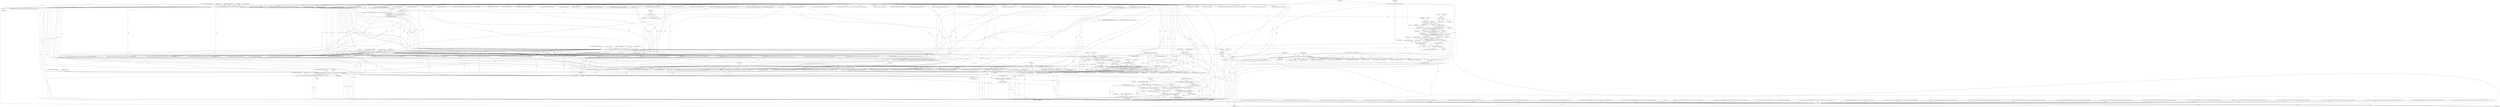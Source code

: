 digraph "0_ghostscript_e698d5c11d27212aa1098bc5b1673a3378563092_19@pointer" {
"1000588" [label="(Call,jbig2_error(ctx, JBIG2_SEVERITY_FATAL, segment->number, \"Custom DS huffman table not found (%d)\", table_index))"];
"1000577" [label="(Call,jbig2_find_table(ctx, segment, table_index))"];
"1000459" [label="(Call,jbig2_build_huffman_table(ctx, &jbig2_huffman_params_F))"];
"1000369" [label="(Call,jbig2_error(ctx, JBIG2_SEVERITY_WARNING, segment->number, \"reserved bit 15 of text region huffman flags is not zero\"))"];
"1000227" [label="(Call,jbig2_error(ctx, JBIG2_SEVERITY_DEBUG, segment->number, \"text region header flags 0x%04x\", flags))"];
"1000150" [label="(MethodParameterIn,Jbig2Ctx *ctx)"];
"1000218" [label="(Call,flags = jbig2_get_uint16(segment_data + offset))"];
"1000220" [label="(Call,jbig2_get_uint16(segment_data + offset))"];
"1000211" [label="(Call,jbig2_get_region_segment_info(&region_info, segment_data))"];
"1000152" [label="(MethodParameterIn,const byte *segment_data)"];
"1000215" [label="(Call,offset += 17)"];
"1000155" [label="(Call,offset = 0)"];
"1000341" [label="(Call,jbig2_error(ctx, JBIG2_SEVERITY_DEBUG, segment->number, \"text region has SBDSOFFSET %d\", params.SBDSOFFSET))"];
"1000324" [label="(Call,params.SBDSOFFSET -= 0x20)"];
"1000319" [label="(Call,params.SBDSOFFSET > 0x0f)"];
"1000309" [label="(Call,params.SBDSOFFSET = (flags & 0x7C00) >> 10)"];
"1000313" [label="(Call,(flags & 0x7C00) >> 10)"];
"1000314" [label="(Call,flags & 0x7C00)"];
"1000306" [label="(Call,flags & 0x0200)"];
"1000298" [label="(Call,flags & 0x0180)"];
"1000288" [label="(Call,flags & 0x0040)"];
"1000280" [label="(Call,flags & 0x0030)"];
"1000260" [label="(Call,flags & 0x000c)"];
"1000252" [label="(Call,flags & 0x0002)"];
"1000245" [label="(Call,flags & 0x0001)"];
"1000501" [label="(Call,jbig2_build_huffman_table(ctx, huffman_params))"];
"1000477" [label="(Call,jbig2_find_table(ctx, segment, table_index))"];
"1000151" [label="(MethodParameterIn,Jbig2Segment *segment)"];
"1000197" [label="(Call,table_index = 0)"];
"1000482" [label="(Call,huffman_params == NULL)"];
"1000475" [label="(Call,huffman_params = jbig2_find_table(ctx, segment, table_index))"];
"1000469" [label="(Call,jbig2_build_huffman_table(ctx, &jbig2_huffman_params_G))"];
"1000504" [label="(Call,++table_index)"];
"1000586" [label="(Call,code = jbig2_error(ctx, JBIG2_SEVERITY_FATAL, segment->number, \"Custom DS huffman table not found (%d)\", table_index))"];
"1001757" [label="(Return,return code;)"];
"1001712" [label="(Call,jbig2_release_huffman_table(ctx, params.SBHUFFFS))"];
"1001717" [label="(Call,jbig2_release_huffman_table(ctx, params.SBHUFFDS))"];
"1001722" [label="(Call,jbig2_release_huffman_table(ctx, params.SBHUFFDT))"];
"1001727" [label="(Call,jbig2_release_huffman_table(ctx, params.SBHUFFRDX))"];
"1001732" [label="(Call,jbig2_release_huffman_table(ctx, params.SBHUFFRDY))"];
"1001737" [label="(Call,jbig2_release_huffman_table(ctx, params.SBHUFFRDW))"];
"1001742" [label="(Call,jbig2_release_huffman_table(ctx, params.SBHUFFRDH))"];
"1001747" [label="(Call,jbig2_release_huffman_table(ctx, params.SBHUFFRSIZE))"];
"1001063" [label="(Call,jbig2_error(ctx, JBIG2_SEVERITY_FATAL, segment->number, \"failed to allocate text region specified RDY huffman table\"))"];
"1001722" [label="(Call,jbig2_release_huffman_table(ctx, params.SBHUFFDT))"];
"1000241" [label="(Call,params.SBHUFF = flags & 0x0001)"];
"1001020" [label="(Call,code = jbig2_error(ctx, JBIG2_SEVERITY_FATAL, segment->number, \"Custom RDY huffman table not found (%d)\", table_index))"];
"1001669" [label="(Call,jbig2_arith_int_ctx_free(ctx, params.IADT))"];
"1001494" [label="(Call,jbig2_arith_int_ctx_new(ctx))"];
"1000254" [label="(Literal,0x0002)"];
"1000596" [label="(ControlStructure,goto cleanup1;)"];
"1000229" [label="(Identifier,JBIG2_SEVERITY_DEBUG)"];
"1000585" [label="(Block,)"];
"1000750" [label="(Call,code = jbig2_error(ctx, JBIG2_SEVERITY_FATAL, segment->number, \"Custom RDW huffman table not found (%d)\", table_index))"];
"1001560" [label="(Call,jbig2_error(ctx, JBIG2_SEVERITY_FATAL, segment->number, \"failed to decode text region image data\"))"];
"1000482" [label="(Call,huffman_params == NULL)"];
"1000435" [label="(Identifier,params)"];
"1000321" [label="(Identifier,params)"];
"1001055" [label="(Call,params.SBHUFFRDY == NULL)"];
"1001717" [label="(Call,jbig2_release_huffman_table(ctx, params.SBHUFFDS))"];
"1000971" [label="(Call,code = jbig2_error(ctx, JBIG2_SEVERITY_FATAL, segment->number, \"failed to allocate text region specified RDX huffman table\"))"];
"1000284" [label="(Call,params.TRANSPOSED = flags & 0x0040)"];
"1001679" [label="(Call,jbig2_arith_int_ctx_free(ctx, params.IADS))"];
"1000152" [label="(MethodParameterIn,const byte *segment_data)"];
"1000347" [label="(Literal,\"text region has SBDSOFFSET %d\")"];
"1000314" [label="(Call,flags & 0x7C00)"];
"1000723" [label="(Call,jbig2_build_huffman_table(ctx, &jbig2_huffman_params_N))"];
"1000481" [label="(ControlStructure,if (huffman_params == NULL))"];
"1001475" [label="(Call,jbig2_arith_iaid_ctx_new(ctx, SBSYMCODELEN))"];
"1001732" [label="(Call,jbig2_release_huffman_table(ctx, params.SBHUFFRDY))"];
"1000636" [label="(Call,jbig2_build_huffman_table(ctx, &jbig2_huffman_params_K))"];
"1000262" [label="(Literal,0x000c)"];
"1000484" [label="(Identifier,NULL)"];
"1000921" [label="(Call,jbig2_find_table(ctx, segment, table_index))"];
"1000225" [label="(Identifier,offset)"];
"1000348" [label="(Call,params.SBDSOFFSET)"];
"1000344" [label="(Call,segment->number)"];
"1000283" [label="(Literal,4)"];
"1001250" [label="(Call,jbig2_error(ctx, JBIG2_SEVERITY_WARNING, segment->number, \"unable to find all referenced symbol dictionaries!\"))"];
"1000486" [label="(Call,code = jbig2_error(ctx, JBIG2_SEVERITY_FATAL, segment->number, \"Custom FS huffman table not found (%d)\", table_index))"];
"1000521" [label="(Call,params.SBHUFFFS == NULL)"];
"1000614" [label="(Call,code = jbig2_error(ctx, JBIG2_SEVERITY_FATAL, segment->number, \"failed to allocate text region specified DS huffman table\"))"];
"1001647" [label="(Call,jbig2_arith_int_ctx_free(ctx, params.IARDH))"];
"1000331" [label="(Identifier,params)"];
"1000487" [label="(Identifier,code)"];
"1001128" [label="(Call,code = jbig2_error(ctx, JBIG2_SEVERITY_FATAL, segment->number, \"failed to allocate text region specified RSIZE huffman table\"))"];
"1000499" [label="(Identifier,params)"];
"1001043" [label="(Call,code = jbig2_error(ctx, JBIG2_SEVERITY_FATAL, segment->number, \"text region specified invalid RDY huffman table\"))"];
"1000199" [label="(Literal,0)"];
"1001728" [label="(Identifier,ctx)"];
"1000246" [label="(Identifier,flags)"];
"1000580" [label="(Identifier,table_index)"];
"1000212" [label="(Call,&region_info)"];
"1000289" [label="(Identifier,flags)"];
"1001343" [label="(Call,jbig2_error(ctx, JBIG2_SEVERITY_FATAL, segment->number, \"couldn't allocate ws in text region image\"))"];
"1001404" [label="(Call,jbig2_arith_int_ctx_new(ctx))"];
"1001122" [label="(Call,params.SBHUFFRSIZE == NULL)"];
"1001500" [label="(Call,jbig2_arith_int_ctx_new(ctx))"];
"1001734" [label="(Call,params.SBHUFFRDY)"];
"1000455" [label="(Call,params.SBHUFFFS = jbig2_build_huffman_table(ctx, &jbig2_huffman_params_F))"];
"1001733" [label="(Identifier,ctx)"];
"1000930" [label="(Call,code = jbig2_error(ctx, JBIG2_SEVERITY_FATAL, segment->number, \"Custom RDX huffman table not found (%d)\", table_index))"];
"1000370" [label="(Identifier,ctx)"];
"1000973" [label="(Call,jbig2_error(ctx, JBIG2_SEVERITY_FATAL, segment->number, \"failed to allocate text region specified RDX huffman table\"))"];
"1000157" [label="(Literal,0)"];
"1000228" [label="(Identifier,ctx)"];
"1001657" [label="(Call,jbig2_arith_int_ctx_free(ctx, params.IARDY))"];
"1001684" [label="(Call,jbig2_arith_int_ctx_free(ctx, params.IAIT))"];
"1000309" [label="(Call,params.SBDSOFFSET = (flags & 0x7C00) >> 10)"];
"1000259" [label="(Call,(flags & 0x000c) >> 2)"];
"1000865" [label="(Call,jbig2_error(ctx, JBIG2_SEVERITY_FATAL, segment->number, \"text region specified invalid RDH huffman table\"))"];
"1000883" [label="(Call,jbig2_error(ctx, JBIG2_SEVERITY_FATAL, segment->number, \"failed to allocate text region specified RDH huffman table\"))"];
"1000234" [label="(Identifier,flags)"];
"1001742" [label="(Call,jbig2_release_huffman_table(ctx, params.SBHUFFRDH))"];
"1000604" [label="(Call,++table_index)"];
"1000317" [label="(Literal,10)"];
"1000333" [label="(Call,flags & 0x8000)"];
"1001727" [label="(Call,jbig2_release_huffman_table(ctx, params.SBHUFFRDX))"];
"1000478" [label="(Identifier,ctx)"];
"1000319" [label="(Call,params.SBDSOFFSET > 0x0f)"];
"1001713" [label="(Identifier,ctx)"];
"1000371" [label="(Identifier,JBIG2_SEVERITY_WARNING)"];
"1000616" [label="(Call,jbig2_error(ctx, JBIG2_SEVERITY_FATAL, segment->number, \"failed to allocate text region specified DS huffman table\"))"];
"1000316" [label="(Literal,0x7C00)"];
"1000343" [label="(Identifier,JBIG2_SEVERITY_DEBUG)"];
"1000219" [label="(Identifier,flags)"];
"1000328" [label="(Literal,0x20)"];
"1000465" [label="(Call,params.SBHUFFFS = jbig2_build_huffman_table(ctx, &jbig2_huffman_params_G))"];
"1001091" [label="(Call,jbig2_find_table(ctx, segment, table_index))"];
"1001191" [label="(Call,jbig2_error(ctx, JBIG2_SEVERITY_FATAL, segment->number, \"text region refers to no symbol dictionaries!\"))"];
"1000589" [label="(Identifier,ctx)"];
"1000230" [label="(Call,segment->number)"];
"1000323" [label="(Literal,0x0f)"];
"1000688" [label="(Call,jbig2_build_huffman_table(ctx, huffman_params))"];
"1000310" [label="(Call,params.SBDSOFFSET)"];
"1000280" [label="(Call,flags & 0x0030)"];
"1000505" [label="(Identifier,table_index)"];
"1000245" [label="(Call,flags & 0x0001)"];
"1000773" [label="(Call,code = jbig2_error(ctx, JBIG2_SEVERITY_FATAL, segment->number, \"text region specified invalid RDW huffman table\"))"];
"1000227" [label="(Call,jbig2_error(ctx, JBIG2_SEVERITY_DEBUG, segment->number, \"text region header flags 0x%04x\", flags))"];
"1001011" [label="(Call,jbig2_find_table(ctx, segment, table_index))"];
"1001737" [label="(Call,jbig2_release_huffman_table(ctx, params.SBHUFFRDW))"];
"1001724" [label="(Call,params.SBHUFFDT)"];
"1001422" [label="(Call,jbig2_arith_int_ctx_new(ctx))"];
"1000529" [label="(Call,jbig2_error(ctx, JBIG2_SEVERITY_FATAL, segment->number, \"failed to allocate text region specified FS huffman table\"))"];
"1000501" [label="(Call,jbig2_build_huffman_table(ctx, huffman_params))"];
"1001285" [label="(Call,code = jbig2_error(ctx, JBIG2_SEVERITY_FATAL, segment->number, \"could not allocate GR_stats\"))"];
"1001061" [label="(Call,code = jbig2_error(ctx, JBIG2_SEVERITY_FATAL, segment->number, \"failed to allocate text region specified RDY huffman table\"))"];
"1000325" [label="(Call,params.SBDSOFFSET)"];
"1001482" [label="(Call,jbig2_arith_int_ctx_new(ctx))"];
"1001184" [label="(Call,jbig2_sd_list_referred(ctx, segment))"];
"1000703" [label="(Call,jbig2_error(ctx, JBIG2_SEVERITY_FATAL, segment->number, \"failed to allocate text region specified DT huffman table\"))"];
"1000419" [label="(Call,params.sbrat[3] = segment_data[offset + 3])"];
"1000313" [label="(Call,(flags & 0x7C00) >> 10)"];
"1000479" [label="(Identifier,segment)"];
"1000509" [label="(Call,code = jbig2_error(ctx, JBIG2_SEVERITY_FATAL, segment->number, \"text region specified invalid FS huffman table\"))"];
"1000741" [label="(Call,jbig2_find_table(ctx, segment, table_index))"];
"1000470" [label="(Identifier,ctx)"];
"1001410" [label="(Call,jbig2_arith_int_ctx_new(ctx))"];
"1001287" [label="(Call,jbig2_error(ctx, JBIG2_SEVERITY_FATAL, segment->number, \"could not allocate GR_stats\"))"];
"1001581" [label="(Call,jbig2_image_clone(ctx, image))"];
"1001363" [label="(Call,jbig2_error(ctx, JBIG2_SEVERITY_FATAL, segment->number, \"couldn't allocate as in text region image\"))"];
"1000476" [label="(Identifier,huffman_params)"];
"1001758" [label="(Identifier,code)"];
"1000459" [label="(Call,jbig2_build_huffman_table(ctx, &jbig2_huffman_params_F))"];
"1001694" [label="(Call,jbig2_word_stream_buf_free(ctx, ws))"];
"1000261" [label="(Identifier,flags)"];
"1000358" [label="(Call,jbig2_get_uint16(segment_data + offset))"];
"1000469" [label="(Call,jbig2_build_huffman_table(ctx, &jbig2_huffman_params_G))"];
"1001189" [label="(Call,code = jbig2_error(ctx, JBIG2_SEVERITY_FATAL, segment->number, \"text region refers to no symbol dictionaries!\"))"];
"1001711" [label="(Block,)"];
"1000162" [label="(Identifier,image)"];
"1000202" [label="(Identifier,huffman_params)"];
"1000302" [label="(Call,params.SBDEFPIXEL = flags & 0x0200)"];
"1001100" [label="(Call,code = jbig2_error(ctx, JBIG2_SEVERITY_FATAL, segment->number, \"Custom RSIZE huffman table not found (%d)\", table_index))"];
"1000438" [label="(Call,segment_data + offset)"];
"1001204" [label="(Call,code = jbig2_error(ctx, JBIG2_SEVERITY_FATAL, segment->number, \"unable to retrive symbol dictionaries! previous parsing error?\"))"];
"1001488" [label="(Call,jbig2_arith_int_ctx_new(ctx))"];
"1000308" [label="(Literal,0x0200)"];
"1001545" [label="(Call,code = jbig2_error(ctx, JBIG2_SEVERITY_FATAL, segment->number, \"couldn't allocate text region image data\"))"];
"1000216" [label="(Identifier,offset)"];
"1000813" [label="(Call,jbig2_build_huffman_table(ctx, &jbig2_huffman_params_N))"];
"1001174" [label="(Call,jbig2_sd_count_referred(ctx, segment))"];
"1000590" [label="(Identifier,JBIG2_SEVERITY_FATAL)"];
"1000247" [label="(Literal,0x0001)"];
"1000475" [label="(Call,huffman_params = jbig2_find_table(ctx, segment, table_index))"];
"1000504" [label="(Call,++table_index)"];
"1000945" [label="(Call,jbig2_build_huffman_table(ctx, huffman_params))"];
"1001102" [label="(Call,jbig2_error(ctx, JBIG2_SEVERITY_FATAL, segment->number, \"Custom RSIZE huffman table not found (%d)\", table_index))"];
"1000793" [label="(Call,jbig2_error(ctx, JBIG2_SEVERITY_FATAL, segment->number, \"failed to allocate text region specified RDW huffman table\"))"];
"1000460" [label="(Identifier,ctx)"];
"1000301" [label="(Literal,7)"];
"1000260" [label="(Call,flags & 0x000c)"];
"1000397" [label="(Call,params.sbrat[1] = segment_data[offset + 1])"];
"1000863" [label="(Call,code = jbig2_error(ctx, JBIG2_SEVERITY_FATAL, segment->number, \"text region specified invalid RDH huffman table\"))"];
"1001328" [label="(Call,segment_data + offset)"];
"1001744" [label="(Call,params.SBHUFFRDH)"];
"1000288" [label="(Call,flags & 0x0040)"];
"1001416" [label="(Call,jbig2_arith_int_ctx_new(ctx))"];
"1001353" [label="(Call,jbig2_arith_new(ctx, ws))"];
"1000965" [label="(Call,params.SBHUFFRDX == NULL)"];
"1000601" [label="(Call,jbig2_build_huffman_table(ctx, huffman_params))"];
"1001301" [label="(Call,jbig2_image_new(ctx, region_info.width, region_info.height))"];
"1001130" [label="(Call,jbig2_error(ctx, JBIG2_SEVERITY_FATAL, segment->number, \"failed to allocate text region specified RSIZE huffman table\"))"];
"1000575" [label="(Call,huffman_params = jbig2_find_table(ctx, segment, table_index))"];
"1000913" [label="(Call,jbig2_build_huffman_table(ctx, &jbig2_huffman_params_O))"];
"1000881" [label="(Call,code = jbig2_error(ctx, JBIG2_SEVERITY_FATAL, segment->number, \"failed to allocate text region specified RDH huffman table\"))"];
"1000307" [label="(Identifier,flags)"];
"1000318" [label="(ControlStructure,if (params.SBDSOFFSET > 0x0f))"];
"1001506" [label="(Call,jbig2_arith_int_ctx_new(ctx))"];
"1001003" [label="(Call,jbig2_build_huffman_table(ctx, &jbig2_huffman_params_O))"];
"1000324" [label="(Call,params.SBDSOFFSET -= 0x20)"];
"1000587" [label="(Identifier,code)"];
"1001556" [label="(Call,code < 0)"];
"1001143" [label="(Call,jbig2_error(ctx, JBIG2_SEVERITY_WARNING, segment->number, \"text region huffman flags bit 15 is set, contrary to spec\"))"];
"1000233" [label="(Literal,\"text region header flags 0x%04x\")"];
"1000775" [label="(Call,jbig2_error(ctx, JBIG2_SEVERITY_FATAL, segment->number, \"text region specified invalid RDW huffman table\"))"];
"1000375" [label="(Literal,\"reserved bit 15 of text region huffman flags is not zero\")"];
"1000842" [label="(Call,jbig2_error(ctx, JBIG2_SEVERITY_FATAL, segment->number, \"Custom RDH huffman table not found (%d)\", table_index))"];
"1000932" [label="(Call,jbig2_error(ctx, JBIG2_SEVERITY_FATAL, segment->number, \"Custom RDX huffman table not found (%d)\", table_index))"];
"1000955" [label="(Call,jbig2_error(ctx, JBIG2_SEVERITY_FATAL, segment->number, \"text region specified invalid RDX huffman table\"))"];
"1001276" [label="(Call,jbig2_new(ctx, Jbig2ArithCx, stats_size))"];
"1000588" [label="(Call,jbig2_error(ctx, JBIG2_SEVERITY_FATAL, segment->number, \"Custom DS huffman table not found (%d)\", table_index))"];
"1001747" [label="(Call,jbig2_release_huffman_table(ctx, params.SBHUFFRSIZE))"];
"1000211" [label="(Call,jbig2_get_region_segment_info(&region_info, segment_data))"];
"1000480" [label="(Identifier,table_index)"];
"1001718" [label="(Identifier,ctx)"];
"1000569" [label="(Call,jbig2_build_huffman_table(ctx, &jbig2_huffman_params_J))"];
"1001714" [label="(Call,params.SBHUFFFS)"];
"1001632" [label="(Call,jbig2_arith_iaid_ctx_free(ctx, params.IAID))"];
"1000198" [label="(Identifier,table_index)"];
"1001547" [label="(Call,jbig2_error(ctx, JBIG2_SEVERITY_FATAL, segment->number, \"couldn't allocate text region image data\"))"];
"1001316" [label="(Call,jbig2_error(ctx, JBIG2_SEVERITY_FATAL, segment->number, \"couldn't allocate text region image\"))"];
"1000315" [label="(Identifier,flags)"];
"1000306" [label="(Call,flags & 0x0200)"];
"1001748" [label="(Identifier,ctx)"];
"1000664" [label="(Call,jbig2_find_table(ctx, segment, table_index))"];
"1000595" [label="(Identifier,table_index)"];
"1000656" [label="(Call,jbig2_build_huffman_table(ctx, &jbig2_huffman_params_M))"];
"1000215" [label="(Call,offset += 17)"];
"1000785" [label="(Call,params.SBHUFFRDW == NULL)"];
"1000326" [label="(Identifier,params)"];
"1001361" [label="(Call,code = jbig2_error(ctx, JBIG2_SEVERITY_FATAL, segment->number, \"couldn't allocate as in text region image\"))"];
"1000453" [label="(Block,)"];
"1000511" [label="(Call,jbig2_error(ctx, JBIG2_SEVERITY_FATAL, segment->number, \"text region specified invalid FS huffman table\"))"];
"1000153" [label="(Block,)"];
"1000549" [label="(Call,jbig2_build_huffman_table(ctx, &jbig2_huffman_params_H))"];
"1000217" [label="(Literal,17)"];
"1001739" [label="(Call,params.SBHUFFRDW)"];
"1001757" [label="(Return,return code;)"];
"1000155" [label="(Call,offset = 0)"];
"1000695" [label="(Call,params.SBHUFFDT == NULL)"];
"1000341" [label="(Call,jbig2_error(ctx, JBIG2_SEVERITY_DEBUG, segment->number, \"text region has SBDSOFFSET %d\", params.SBDSOFFSET))"];
"1001115" [label="(Call,jbig2_build_huffman_table(ctx, huffman_params))"];
"1000220" [label="(Call,jbig2_get_uint16(segment_data + offset))"];
"1000733" [label="(Call,jbig2_build_huffman_table(ctx, &jbig2_huffman_params_O))"];
"1000497" [label="(Call,params.SBHUFFFS = jbig2_build_huffman_table(ctx, huffman_params))"];
"1001712" [label="(Call,jbig2_release_huffman_table(ctx, params.SBHUFFFS))"];
"1000993" [label="(Call,jbig2_build_huffman_table(ctx, &jbig2_huffman_params_N))"];
"1001605" [label="(Call,jbig2_page_add_result(ctx, &ctx->pages[ctx->current_page], image, region_info.x, region_info.y, region_info.op))"];
"1001637" [label="(Call,jbig2_arith_int_ctx_free(ctx, params.IARI))"];
"1000608" [label="(Call,params.SBHUFFDS == NULL)"];
"1000297" [label="(Call,(flags & 0x0180) >> 7)"];
"1000298" [label="(Call,flags & 0x0180)"];
"1000290" [label="(Literal,0x0040)"];
"1000701" [label="(Call,code = jbig2_error(ctx, JBIG2_SEVERITY_FATAL, segment->number, \"failed to allocate text region specified DT huffman table\"))"];
"1000855" [label="(Call,jbig2_build_huffman_table(ctx, huffman_params))"];
"1001035" [label="(Call,jbig2_build_huffman_table(ctx, huffman_params))"];
"1000300" [label="(Literal,0x0180)"];
"1000197" [label="(Call,table_index = 0)"];
"1001703" [label="(Call,jbig2_image_release(ctx, image))"];
"1000281" [label="(Identifier,flags)"];
"1001045" [label="(Call,jbig2_error(ctx, JBIG2_SEVERITY_FATAL, segment->number, \"text region specified invalid RDY huffman table\"))"];
"1001743" [label="(Identifier,ctx)"];
"1001083" [label="(Call,jbig2_build_huffman_table(ctx, &jbig2_huffman_params_A))"];
"1001642" [label="(Call,jbig2_arith_int_ctx_free(ctx, params.IARDW))"];
"1000591" [label="(Call,segment->number)"];
"1000823" [label="(Call,jbig2_build_huffman_table(ctx, &jbig2_huffman_params_O))"];
"1000953" [label="(Call,code = jbig2_error(ctx, JBIG2_SEVERITY_FATAL, segment->number, \"text region specified invalid RDX huffman table\"))"];
"1001723" [label="(Identifier,ctx)"];
"1000299" [label="(Identifier,flags)"];
"1001206" [label="(Call,jbig2_error(ctx, JBIG2_SEVERITY_FATAL, segment->number, \"unable to retrive symbol dictionaries! previous parsing error?\"))"];
"1000586" [label="(Call,code = jbig2_error(ctx, JBIG2_SEVERITY_FATAL, segment->number, \"Custom DS huffman table not found (%d)\", table_index))"];
"1001768" [label="(MethodReturn,RET)"];
"1000237" [label="(Identifier,params)"];
"1000559" [label="(Call,jbig2_build_huffman_table(ctx, &jbig2_huffman_params_I))"];
"1000831" [label="(Call,jbig2_find_table(ctx, segment, table_index))"];
"1001224" [label="(Call,code = jbig2_error(ctx, JBIG2_SEVERITY_WARNING, segment->number, \"unable to find first referenced symbol dictionary!\"))"];
"1001326" [label="(Call,jbig2_word_stream_buf_new(ctx, segment_data + offset, segment->data_length - offset))"];
"1000263" [label="(Literal,2)"];
"1001674" [label="(Call,jbig2_arith_int_ctx_free(ctx, params.IAFS))"];
"1001761" [label="(Call,jbig2_error(ctx, JBIG2_SEVERITY_FATAL, segment->number, \"Segment too short\"))"];
"1000388" [label="(Call,params.sbrat[0] = segment_data[offset])"];
"1000218" [label="(Call,flags = jbig2_get_uint16(segment_data + offset))"];
"1000214" [label="(Identifier,segment_data)"];
"1000437" [label="(Call,jbig2_get_uint32(segment_data + offset))"];
"1001449" [label="(Call,code = jbig2_error(ctx, JBIG2_SEVERITY_FATAL, segment->number, \"couldn't allocate text region image data\"))"];
"1001754" [label="(Identifier,ctx)"];
"1001226" [label="(Call,jbig2_error(ctx, JBIG2_SEVERITY_WARNING, segment->number, \"unable to find first referenced symbol dictionary!\"))"];
"1000488" [label="(Call,jbig2_error(ctx, JBIG2_SEVERITY_FATAL, segment->number, \"Custom FS huffman table not found (%d)\", table_index))"];
"1000248" [label="(Call,params.SBREFINE = flags & 0x0002)"];
"1000365" [label="(ControlStructure,if (huffman_flags & 0x8000))"];
"1000527" [label="(Call,code = jbig2_error(ctx, JBIG2_SEVERITY_FATAL, segment->number, \"failed to allocate text region specified FS huffman table\"))"];
"1000471" [label="(Call,&jbig2_huffman_params_G)"];
"1000252" [label="(Call,flags & 0x0002)"];
"1000765" [label="(Call,jbig2_build_huffman_table(ctx, huffman_params))"];
"1000502" [label="(Identifier,ctx)"];
"1000752" [label="(Call,jbig2_error(ctx, JBIG2_SEVERITY_FATAL, segment->number, \"Custom RDW huffman table not found (%d)\", table_index))"];
"1000579" [label="(Identifier,segment)"];
"1000408" [label="(Call,params.sbrat[2] = segment_data[offset + 2])"];
"1000461" [label="(Call,&jbig2_huffman_params_F)"];
"1001586" [label="(Call,jbig2_error(ctx, JBIG2_SEVERITY_DEBUG, segment->number,\n                    \"composing %dx%d decoded text region onto page at (%d, %d)\", region_info.width, region_info.height, region_info.x, region_info.y))"];
"1000221" [label="(Call,segment_data + offset)"];
"1000224" [label="(Call,offset += 2)"];
"1000279" [label="(Call,(flags & 0x0030) >> 4)"];
"1001314" [label="(Call,code = jbig2_error(ctx, JBIG2_SEVERITY_FATAL, segment->number, \"couldn't allocate text region image\"))"];
"1000151" [label="(MethodParameterIn,Jbig2Segment *segment)"];
"1000342" [label="(Identifier,ctx)"];
"1000369" [label="(Call,jbig2_error(ctx, JBIG2_SEVERITY_WARNING, segment->number, \"reserved bit 15 of text region huffman flags is not zero\"))"];
"1001719" [label="(Call,params.SBHUFFDS)"];
"1000594" [label="(Literal,\"Custom DS huffman table not found (%d)\")"];
"1000150" [label="(MethodParameterIn,Jbig2Ctx *ctx)"];
"1000253" [label="(Identifier,flags)"];
"1000673" [label="(Call,code = jbig2_error(ctx, JBIG2_SEVERITY_FATAL, segment->number, \"Custom DT huffman table not found (%d)\", table_index))"];
"1000372" [label="(Call,segment->number)"];
"1000503" [label="(Identifier,huffman_params)"];
"1001451" [label="(Call,jbig2_error(ctx, JBIG2_SEVERITY_FATAL, segment->number, \"couldn't allocate text region image data\"))"];
"1000506" [label="(ControlStructure,break;)"];
"1000646" [label="(Call,jbig2_build_huffman_table(ctx, &jbig2_huffman_params_L))"];
"1000477" [label="(Call,jbig2_find_table(ctx, segment, table_index))"];
"1000875" [label="(Call,params.SBHUFFRDH == NULL)"];
"1001749" [label="(Call,params.SBHUFFRSIZE)"];
"1000840" [label="(Call,code = jbig2_error(ctx, JBIG2_SEVERITY_FATAL, segment->number, \"Custom RDH huffman table not found (%d)\", table_index))"];
"1001729" [label="(Call,params.SBHUFFRDX)"];
"1000340" [label="(Block,)"];
"1000483" [label="(Identifier,huffman_params)"];
"1001652" [label="(Call,jbig2_arith_int_ctx_free(ctx, params.IARDX))"];
"1000282" [label="(Literal,0x0030)"];
"1000359" [label="(Call,segment_data + offset)"];
"1000791" [label="(Call,code = jbig2_error(ctx, JBIG2_SEVERITY_FATAL, segment->number, \"failed to allocate text region specified RDW huffman table\"))"];
"1000156" [label="(Identifier,offset)"];
"1000578" [label="(Identifier,ctx)"];
"1000353" [label="(Identifier,params)"];
"1001150" [label="(Call,jbig2_error(ctx, JBIG2_SEVERITY_INFO, segment->number,\n                \"text region: %d x %d @ (%d,%d) %d symbols\", region_info.width, region_info.height, region_info.x, region_info.y, params.SBNUMINSTANCES))"];
"1001341" [label="(Call,code = jbig2_error(ctx, JBIG2_SEVERITY_FATAL, segment->number, \"couldn't allocate ws in text region image\"))"];
"1000320" [label="(Call,params.SBDSOFFSET)"];
"1000675" [label="(Call,jbig2_error(ctx, JBIG2_SEVERITY_FATAL, segment->number, \"Custom DT huffman table not found (%d)\", table_index))"];
"1000577" [label="(Call,jbig2_find_table(ctx, segment, table_index))"];
"1001022" [label="(Call,jbig2_error(ctx, JBIG2_SEVERITY_FATAL, segment->number, \"Custom RDY huffman table not found (%d)\", table_index))"];
"1001738" [label="(Identifier,ctx)"];
"1000903" [label="(Call,jbig2_build_huffman_table(ctx, &jbig2_huffman_params_N))"];
"1000588" -> "1000586"  [label="AST: "];
"1000588" -> "1000595"  [label="CFG: "];
"1000589" -> "1000588"  [label="AST: "];
"1000590" -> "1000588"  [label="AST: "];
"1000591" -> "1000588"  [label="AST: "];
"1000594" -> "1000588"  [label="AST: "];
"1000595" -> "1000588"  [label="AST: "];
"1000586" -> "1000588"  [label="CFG: "];
"1000588" -> "1001768"  [label="DDG: "];
"1000588" -> "1001768"  [label="DDG: "];
"1000588" -> "1001768"  [label="DDG: "];
"1000588" -> "1001768"  [label="DDG: "];
"1000588" -> "1000586"  [label="DDG: "];
"1000588" -> "1000586"  [label="DDG: "];
"1000588" -> "1000586"  [label="DDG: "];
"1000588" -> "1000586"  [label="DDG: "];
"1000588" -> "1000586"  [label="DDG: "];
"1000577" -> "1000588"  [label="DDG: "];
"1000577" -> "1000588"  [label="DDG: "];
"1000150" -> "1000588"  [label="DDG: "];
"1000341" -> "1000588"  [label="DDG: "];
"1000227" -> "1000588"  [label="DDG: "];
"1000369" -> "1000588"  [label="DDG: "];
"1000588" -> "1001712"  [label="DDG: "];
"1000577" -> "1000575"  [label="AST: "];
"1000577" -> "1000580"  [label="CFG: "];
"1000578" -> "1000577"  [label="AST: "];
"1000579" -> "1000577"  [label="AST: "];
"1000580" -> "1000577"  [label="AST: "];
"1000575" -> "1000577"  [label="CFG: "];
"1000577" -> "1001768"  [label="DDG: "];
"1000577" -> "1000575"  [label="DDG: "];
"1000577" -> "1000575"  [label="DDG: "];
"1000577" -> "1000575"  [label="DDG: "];
"1000459" -> "1000577"  [label="DDG: "];
"1000501" -> "1000577"  [label="DDG: "];
"1000469" -> "1000577"  [label="DDG: "];
"1000150" -> "1000577"  [label="DDG: "];
"1000477" -> "1000577"  [label="DDG: "];
"1000151" -> "1000577"  [label="DDG: "];
"1000504" -> "1000577"  [label="DDG: "];
"1000197" -> "1000577"  [label="DDG: "];
"1000577" -> "1000601"  [label="DDG: "];
"1000577" -> "1000604"  [label="DDG: "];
"1000577" -> "1000664"  [label="DDG: "];
"1000577" -> "1000741"  [label="DDG: "];
"1000577" -> "1000831"  [label="DDG: "];
"1000577" -> "1000921"  [label="DDG: "];
"1000577" -> "1001011"  [label="DDG: "];
"1000577" -> "1001091"  [label="DDG: "];
"1000577" -> "1001174"  [label="DDG: "];
"1000459" -> "1000455"  [label="AST: "];
"1000459" -> "1000461"  [label="CFG: "];
"1000460" -> "1000459"  [label="AST: "];
"1000461" -> "1000459"  [label="AST: "];
"1000455" -> "1000459"  [label="CFG: "];
"1000459" -> "1001768"  [label="DDG: "];
"1000459" -> "1000455"  [label="DDG: "];
"1000459" -> "1000455"  [label="DDG: "];
"1000369" -> "1000459"  [label="DDG: "];
"1000227" -> "1000459"  [label="DDG: "];
"1000341" -> "1000459"  [label="DDG: "];
"1000150" -> "1000459"  [label="DDG: "];
"1000459" -> "1000529"  [label="DDG: "];
"1000459" -> "1000549"  [label="DDG: "];
"1000459" -> "1000559"  [label="DDG: "];
"1000459" -> "1000569"  [label="DDG: "];
"1000459" -> "1000616"  [label="DDG: "];
"1000459" -> "1000636"  [label="DDG: "];
"1000459" -> "1000646"  [label="DDG: "];
"1000459" -> "1000656"  [label="DDG: "];
"1000459" -> "1000664"  [label="DDG: "];
"1000459" -> "1000703"  [label="DDG: "];
"1000459" -> "1000723"  [label="DDG: "];
"1000459" -> "1000733"  [label="DDG: "];
"1000459" -> "1000741"  [label="DDG: "];
"1000459" -> "1000775"  [label="DDG: "];
"1000369" -> "1000365"  [label="AST: "];
"1000369" -> "1000375"  [label="CFG: "];
"1000370" -> "1000369"  [label="AST: "];
"1000371" -> "1000369"  [label="AST: "];
"1000372" -> "1000369"  [label="AST: "];
"1000375" -> "1000369"  [label="AST: "];
"1000435" -> "1000369"  [label="CFG: "];
"1000369" -> "1001768"  [label="DDG: "];
"1000369" -> "1001768"  [label="DDG: "];
"1000227" -> "1000369"  [label="DDG: "];
"1000227" -> "1000369"  [label="DDG: "];
"1000341" -> "1000369"  [label="DDG: "];
"1000341" -> "1000369"  [label="DDG: "];
"1000150" -> "1000369"  [label="DDG: "];
"1000369" -> "1000469"  [label="DDG: "];
"1000369" -> "1000477"  [label="DDG: "];
"1000369" -> "1000488"  [label="DDG: "];
"1000369" -> "1000511"  [label="DDG: "];
"1000369" -> "1000511"  [label="DDG: "];
"1000369" -> "1000529"  [label="DDG: "];
"1000369" -> "1000616"  [label="DDG: "];
"1000369" -> "1000675"  [label="DDG: "];
"1000369" -> "1000703"  [label="DDG: "];
"1000369" -> "1000752"  [label="DDG: "];
"1000369" -> "1000775"  [label="DDG: "];
"1000369" -> "1000793"  [label="DDG: "];
"1000369" -> "1000842"  [label="DDG: "];
"1000369" -> "1000865"  [label="DDG: "];
"1000369" -> "1000883"  [label="DDG: "];
"1000369" -> "1000932"  [label="DDG: "];
"1000369" -> "1000955"  [label="DDG: "];
"1000369" -> "1000973"  [label="DDG: "];
"1000369" -> "1001022"  [label="DDG: "];
"1000369" -> "1001045"  [label="DDG: "];
"1000369" -> "1001063"  [label="DDG: "];
"1000369" -> "1001102"  [label="DDG: "];
"1000369" -> "1001130"  [label="DDG: "];
"1000369" -> "1001143"  [label="DDG: "];
"1000369" -> "1001143"  [label="DDG: "];
"1000369" -> "1001150"  [label="DDG: "];
"1000369" -> "1001150"  [label="DDG: "];
"1000369" -> "1001226"  [label="DDG: "];
"1000369" -> "1001250"  [label="DDG: "];
"1000227" -> "1000153"  [label="AST: "];
"1000227" -> "1000234"  [label="CFG: "];
"1000228" -> "1000227"  [label="AST: "];
"1000229" -> "1000227"  [label="AST: "];
"1000230" -> "1000227"  [label="AST: "];
"1000233" -> "1000227"  [label="AST: "];
"1000234" -> "1000227"  [label="AST: "];
"1000237" -> "1000227"  [label="CFG: "];
"1000227" -> "1001768"  [label="DDG: "];
"1000227" -> "1001768"  [label="DDG: "];
"1000150" -> "1000227"  [label="DDG: "];
"1000218" -> "1000227"  [label="DDG: "];
"1000227" -> "1000245"  [label="DDG: "];
"1000227" -> "1000341"  [label="DDG: "];
"1000227" -> "1000341"  [label="DDG: "];
"1000227" -> "1000341"  [label="DDG: "];
"1000227" -> "1000469"  [label="DDG: "];
"1000227" -> "1000477"  [label="DDG: "];
"1000227" -> "1000488"  [label="DDG: "];
"1000227" -> "1000511"  [label="DDG: "];
"1000227" -> "1000511"  [label="DDG: "];
"1000227" -> "1000529"  [label="DDG: "];
"1000227" -> "1000616"  [label="DDG: "];
"1000227" -> "1000675"  [label="DDG: "];
"1000227" -> "1000703"  [label="DDG: "];
"1000227" -> "1000752"  [label="DDG: "];
"1000227" -> "1000775"  [label="DDG: "];
"1000227" -> "1000793"  [label="DDG: "];
"1000227" -> "1000842"  [label="DDG: "];
"1000227" -> "1000865"  [label="DDG: "];
"1000227" -> "1000883"  [label="DDG: "];
"1000227" -> "1000932"  [label="DDG: "];
"1000227" -> "1000955"  [label="DDG: "];
"1000227" -> "1000973"  [label="DDG: "];
"1000227" -> "1001022"  [label="DDG: "];
"1000227" -> "1001045"  [label="DDG: "];
"1000227" -> "1001063"  [label="DDG: "];
"1000227" -> "1001102"  [label="DDG: "];
"1000227" -> "1001130"  [label="DDG: "];
"1000227" -> "1001143"  [label="DDG: "];
"1000227" -> "1001150"  [label="DDG: "];
"1000227" -> "1001150"  [label="DDG: "];
"1000227" -> "1001586"  [label="DDG: "];
"1000150" -> "1000149"  [label="AST: "];
"1000150" -> "1001768"  [label="DDG: "];
"1000150" -> "1000341"  [label="DDG: "];
"1000150" -> "1000469"  [label="DDG: "];
"1000150" -> "1000477"  [label="DDG: "];
"1000150" -> "1000488"  [label="DDG: "];
"1000150" -> "1000501"  [label="DDG: "];
"1000150" -> "1000511"  [label="DDG: "];
"1000150" -> "1000529"  [label="DDG: "];
"1000150" -> "1000549"  [label="DDG: "];
"1000150" -> "1000559"  [label="DDG: "];
"1000150" -> "1000569"  [label="DDG: "];
"1000150" -> "1000601"  [label="DDG: "];
"1000150" -> "1000616"  [label="DDG: "];
"1000150" -> "1000636"  [label="DDG: "];
"1000150" -> "1000646"  [label="DDG: "];
"1000150" -> "1000656"  [label="DDG: "];
"1000150" -> "1000664"  [label="DDG: "];
"1000150" -> "1000675"  [label="DDG: "];
"1000150" -> "1000688"  [label="DDG: "];
"1000150" -> "1000703"  [label="DDG: "];
"1000150" -> "1000723"  [label="DDG: "];
"1000150" -> "1000733"  [label="DDG: "];
"1000150" -> "1000741"  [label="DDG: "];
"1000150" -> "1000752"  [label="DDG: "];
"1000150" -> "1000765"  [label="DDG: "];
"1000150" -> "1000775"  [label="DDG: "];
"1000150" -> "1000793"  [label="DDG: "];
"1000150" -> "1000813"  [label="DDG: "];
"1000150" -> "1000823"  [label="DDG: "];
"1000150" -> "1000831"  [label="DDG: "];
"1000150" -> "1000842"  [label="DDG: "];
"1000150" -> "1000855"  [label="DDG: "];
"1000150" -> "1000865"  [label="DDG: "];
"1000150" -> "1000883"  [label="DDG: "];
"1000150" -> "1000903"  [label="DDG: "];
"1000150" -> "1000913"  [label="DDG: "];
"1000150" -> "1000921"  [label="DDG: "];
"1000150" -> "1000932"  [label="DDG: "];
"1000150" -> "1000945"  [label="DDG: "];
"1000150" -> "1000955"  [label="DDG: "];
"1000150" -> "1000973"  [label="DDG: "];
"1000150" -> "1000993"  [label="DDG: "];
"1000150" -> "1001003"  [label="DDG: "];
"1000150" -> "1001011"  [label="DDG: "];
"1000150" -> "1001022"  [label="DDG: "];
"1000150" -> "1001035"  [label="DDG: "];
"1000150" -> "1001045"  [label="DDG: "];
"1000150" -> "1001063"  [label="DDG: "];
"1000150" -> "1001083"  [label="DDG: "];
"1000150" -> "1001091"  [label="DDG: "];
"1000150" -> "1001102"  [label="DDG: "];
"1000150" -> "1001115"  [label="DDG: "];
"1000150" -> "1001130"  [label="DDG: "];
"1000150" -> "1001143"  [label="DDG: "];
"1000150" -> "1001150"  [label="DDG: "];
"1000150" -> "1001174"  [label="DDG: "];
"1000150" -> "1001184"  [label="DDG: "];
"1000150" -> "1001191"  [label="DDG: "];
"1000150" -> "1001206"  [label="DDG: "];
"1000150" -> "1001226"  [label="DDG: "];
"1000150" -> "1001250"  [label="DDG: "];
"1000150" -> "1001276"  [label="DDG: "];
"1000150" -> "1001287"  [label="DDG: "];
"1000150" -> "1001301"  [label="DDG: "];
"1000150" -> "1001316"  [label="DDG: "];
"1000150" -> "1001326"  [label="DDG: "];
"1000150" -> "1001343"  [label="DDG: "];
"1000150" -> "1001353"  [label="DDG: "];
"1000150" -> "1001363"  [label="DDG: "];
"1000150" -> "1001404"  [label="DDG: "];
"1000150" -> "1001410"  [label="DDG: "];
"1000150" -> "1001416"  [label="DDG: "];
"1000150" -> "1001422"  [label="DDG: "];
"1000150" -> "1001451"  [label="DDG: "];
"1000150" -> "1001475"  [label="DDG: "];
"1000150" -> "1001482"  [label="DDG: "];
"1000150" -> "1001488"  [label="DDG: "];
"1000150" -> "1001494"  [label="DDG: "];
"1000150" -> "1001500"  [label="DDG: "];
"1000150" -> "1001506"  [label="DDG: "];
"1000150" -> "1001547"  [label="DDG: "];
"1000150" -> "1001560"  [label="DDG: "];
"1000150" -> "1001581"  [label="DDG: "];
"1000150" -> "1001586"  [label="DDG: "];
"1000150" -> "1001605"  [label="DDG: "];
"1000150" -> "1001632"  [label="DDG: "];
"1000150" -> "1001637"  [label="DDG: "];
"1000150" -> "1001642"  [label="DDG: "];
"1000150" -> "1001647"  [label="DDG: "];
"1000150" -> "1001652"  [label="DDG: "];
"1000150" -> "1001657"  [label="DDG: "];
"1000150" -> "1001669"  [label="DDG: "];
"1000150" -> "1001674"  [label="DDG: "];
"1000150" -> "1001679"  [label="DDG: "];
"1000150" -> "1001684"  [label="DDG: "];
"1000150" -> "1001694"  [label="DDG: "];
"1000150" -> "1001703"  [label="DDG: "];
"1000150" -> "1001712"  [label="DDG: "];
"1000150" -> "1001717"  [label="DDG: "];
"1000150" -> "1001722"  [label="DDG: "];
"1000150" -> "1001727"  [label="DDG: "];
"1000150" -> "1001732"  [label="DDG: "];
"1000150" -> "1001737"  [label="DDG: "];
"1000150" -> "1001742"  [label="DDG: "];
"1000150" -> "1001747"  [label="DDG: "];
"1000150" -> "1001761"  [label="DDG: "];
"1000218" -> "1000153"  [label="AST: "];
"1000218" -> "1000220"  [label="CFG: "];
"1000219" -> "1000218"  [label="AST: "];
"1000220" -> "1000218"  [label="AST: "];
"1000225" -> "1000218"  [label="CFG: "];
"1000218" -> "1001768"  [label="DDG: "];
"1000220" -> "1000218"  [label="DDG: "];
"1000220" -> "1000221"  [label="CFG: "];
"1000221" -> "1000220"  [label="AST: "];
"1000211" -> "1000220"  [label="DDG: "];
"1000152" -> "1000220"  [label="DDG: "];
"1000215" -> "1000220"  [label="DDG: "];
"1000211" -> "1000153"  [label="AST: "];
"1000211" -> "1000214"  [label="CFG: "];
"1000212" -> "1000211"  [label="AST: "];
"1000214" -> "1000211"  [label="AST: "];
"1000216" -> "1000211"  [label="CFG: "];
"1000211" -> "1001768"  [label="DDG: "];
"1000211" -> "1001768"  [label="DDG: "];
"1000152" -> "1000211"  [label="DDG: "];
"1000211" -> "1000221"  [label="DDG: "];
"1000211" -> "1000358"  [label="DDG: "];
"1000211" -> "1000359"  [label="DDG: "];
"1000211" -> "1000388"  [label="DDG: "];
"1000211" -> "1000397"  [label="DDG: "];
"1000211" -> "1000408"  [label="DDG: "];
"1000211" -> "1000419"  [label="DDG: "];
"1000211" -> "1000437"  [label="DDG: "];
"1000211" -> "1000438"  [label="DDG: "];
"1000211" -> "1001326"  [label="DDG: "];
"1000211" -> "1001328"  [label="DDG: "];
"1000152" -> "1000149"  [label="AST: "];
"1000152" -> "1001768"  [label="DDG: "];
"1000152" -> "1000221"  [label="DDG: "];
"1000152" -> "1000358"  [label="DDG: "];
"1000152" -> "1000359"  [label="DDG: "];
"1000152" -> "1000388"  [label="DDG: "];
"1000152" -> "1000397"  [label="DDG: "];
"1000152" -> "1000408"  [label="DDG: "];
"1000152" -> "1000419"  [label="DDG: "];
"1000152" -> "1000437"  [label="DDG: "];
"1000152" -> "1000438"  [label="DDG: "];
"1000152" -> "1001326"  [label="DDG: "];
"1000152" -> "1001328"  [label="DDG: "];
"1000215" -> "1000153"  [label="AST: "];
"1000215" -> "1000217"  [label="CFG: "];
"1000216" -> "1000215"  [label="AST: "];
"1000217" -> "1000215"  [label="AST: "];
"1000219" -> "1000215"  [label="CFG: "];
"1000155" -> "1000215"  [label="DDG: "];
"1000215" -> "1000221"  [label="DDG: "];
"1000215" -> "1000224"  [label="DDG: "];
"1000155" -> "1000153"  [label="AST: "];
"1000155" -> "1000157"  [label="CFG: "];
"1000156" -> "1000155"  [label="AST: "];
"1000157" -> "1000155"  [label="AST: "];
"1000162" -> "1000155"  [label="CFG: "];
"1000155" -> "1001768"  [label="DDG: "];
"1000341" -> "1000340"  [label="AST: "];
"1000341" -> "1000348"  [label="CFG: "];
"1000342" -> "1000341"  [label="AST: "];
"1000343" -> "1000341"  [label="AST: "];
"1000344" -> "1000341"  [label="AST: "];
"1000347" -> "1000341"  [label="AST: "];
"1000348" -> "1000341"  [label="AST: "];
"1000353" -> "1000341"  [label="CFG: "];
"1000341" -> "1001768"  [label="DDG: "];
"1000341" -> "1001768"  [label="DDG: "];
"1000341" -> "1001768"  [label="DDG: "];
"1000324" -> "1000341"  [label="DDG: "];
"1000319" -> "1000341"  [label="DDG: "];
"1000341" -> "1000469"  [label="DDG: "];
"1000341" -> "1000477"  [label="DDG: "];
"1000341" -> "1000488"  [label="DDG: "];
"1000341" -> "1000511"  [label="DDG: "];
"1000341" -> "1000511"  [label="DDG: "];
"1000341" -> "1000529"  [label="DDG: "];
"1000341" -> "1000616"  [label="DDG: "];
"1000341" -> "1000675"  [label="DDG: "];
"1000341" -> "1000703"  [label="DDG: "];
"1000341" -> "1000752"  [label="DDG: "];
"1000341" -> "1000775"  [label="DDG: "];
"1000341" -> "1000793"  [label="DDG: "];
"1000341" -> "1000842"  [label="DDG: "];
"1000341" -> "1000865"  [label="DDG: "];
"1000341" -> "1000883"  [label="DDG: "];
"1000341" -> "1000932"  [label="DDG: "];
"1000341" -> "1000955"  [label="DDG: "];
"1000341" -> "1000973"  [label="DDG: "];
"1000341" -> "1001022"  [label="DDG: "];
"1000341" -> "1001045"  [label="DDG: "];
"1000341" -> "1001063"  [label="DDG: "];
"1000341" -> "1001102"  [label="DDG: "];
"1000341" -> "1001130"  [label="DDG: "];
"1000341" -> "1001143"  [label="DDG: "];
"1000341" -> "1001150"  [label="DDG: "];
"1000341" -> "1001150"  [label="DDG: "];
"1000341" -> "1001586"  [label="DDG: "];
"1000324" -> "1000318"  [label="AST: "];
"1000324" -> "1000328"  [label="CFG: "];
"1000325" -> "1000324"  [label="AST: "];
"1000328" -> "1000324"  [label="AST: "];
"1000331" -> "1000324"  [label="CFG: "];
"1000324" -> "1001768"  [label="DDG: "];
"1000319" -> "1000324"  [label="DDG: "];
"1000319" -> "1000318"  [label="AST: "];
"1000319" -> "1000323"  [label="CFG: "];
"1000320" -> "1000319"  [label="AST: "];
"1000323" -> "1000319"  [label="AST: "];
"1000326" -> "1000319"  [label="CFG: "];
"1000331" -> "1000319"  [label="CFG: "];
"1000319" -> "1001768"  [label="DDG: "];
"1000319" -> "1001768"  [label="DDG: "];
"1000309" -> "1000319"  [label="DDG: "];
"1000309" -> "1000153"  [label="AST: "];
"1000309" -> "1000313"  [label="CFG: "];
"1000310" -> "1000309"  [label="AST: "];
"1000313" -> "1000309"  [label="AST: "];
"1000321" -> "1000309"  [label="CFG: "];
"1000309" -> "1001768"  [label="DDG: "];
"1000313" -> "1000309"  [label="DDG: "];
"1000313" -> "1000309"  [label="DDG: "];
"1000313" -> "1000317"  [label="CFG: "];
"1000314" -> "1000313"  [label="AST: "];
"1000317" -> "1000313"  [label="AST: "];
"1000313" -> "1001768"  [label="DDG: "];
"1000314" -> "1000313"  [label="DDG: "];
"1000314" -> "1000313"  [label="DDG: "];
"1000314" -> "1000316"  [label="CFG: "];
"1000315" -> "1000314"  [label="AST: "];
"1000316" -> "1000314"  [label="AST: "];
"1000317" -> "1000314"  [label="CFG: "];
"1000306" -> "1000314"  [label="DDG: "];
"1000314" -> "1000333"  [label="DDG: "];
"1000306" -> "1000302"  [label="AST: "];
"1000306" -> "1000308"  [label="CFG: "];
"1000307" -> "1000306"  [label="AST: "];
"1000308" -> "1000306"  [label="AST: "];
"1000302" -> "1000306"  [label="CFG: "];
"1000306" -> "1000302"  [label="DDG: "];
"1000306" -> "1000302"  [label="DDG: "];
"1000298" -> "1000306"  [label="DDG: "];
"1000298" -> "1000297"  [label="AST: "];
"1000298" -> "1000300"  [label="CFG: "];
"1000299" -> "1000298"  [label="AST: "];
"1000300" -> "1000298"  [label="AST: "];
"1000301" -> "1000298"  [label="CFG: "];
"1000298" -> "1000297"  [label="DDG: "];
"1000298" -> "1000297"  [label="DDG: "];
"1000288" -> "1000298"  [label="DDG: "];
"1000288" -> "1000284"  [label="AST: "];
"1000288" -> "1000290"  [label="CFG: "];
"1000289" -> "1000288"  [label="AST: "];
"1000290" -> "1000288"  [label="AST: "];
"1000284" -> "1000288"  [label="CFG: "];
"1000288" -> "1000284"  [label="DDG: "];
"1000288" -> "1000284"  [label="DDG: "];
"1000280" -> "1000288"  [label="DDG: "];
"1000280" -> "1000279"  [label="AST: "];
"1000280" -> "1000282"  [label="CFG: "];
"1000281" -> "1000280"  [label="AST: "];
"1000282" -> "1000280"  [label="AST: "];
"1000283" -> "1000280"  [label="CFG: "];
"1000280" -> "1000279"  [label="DDG: "];
"1000280" -> "1000279"  [label="DDG: "];
"1000260" -> "1000280"  [label="DDG: "];
"1000260" -> "1000259"  [label="AST: "];
"1000260" -> "1000262"  [label="CFG: "];
"1000261" -> "1000260"  [label="AST: "];
"1000262" -> "1000260"  [label="AST: "];
"1000263" -> "1000260"  [label="CFG: "];
"1000260" -> "1000259"  [label="DDG: "];
"1000260" -> "1000259"  [label="DDG: "];
"1000252" -> "1000260"  [label="DDG: "];
"1000252" -> "1000248"  [label="AST: "];
"1000252" -> "1000254"  [label="CFG: "];
"1000253" -> "1000252"  [label="AST: "];
"1000254" -> "1000252"  [label="AST: "];
"1000248" -> "1000252"  [label="CFG: "];
"1000252" -> "1000248"  [label="DDG: "];
"1000252" -> "1000248"  [label="DDG: "];
"1000245" -> "1000252"  [label="DDG: "];
"1000245" -> "1000241"  [label="AST: "];
"1000245" -> "1000247"  [label="CFG: "];
"1000246" -> "1000245"  [label="AST: "];
"1000247" -> "1000245"  [label="AST: "];
"1000241" -> "1000245"  [label="CFG: "];
"1000245" -> "1000241"  [label="DDG: "];
"1000245" -> "1000241"  [label="DDG: "];
"1000501" -> "1000497"  [label="AST: "];
"1000501" -> "1000503"  [label="CFG: "];
"1000502" -> "1000501"  [label="AST: "];
"1000503" -> "1000501"  [label="AST: "];
"1000497" -> "1000501"  [label="CFG: "];
"1000501" -> "1001768"  [label="DDG: "];
"1000501" -> "1000497"  [label="DDG: "];
"1000501" -> "1000497"  [label="DDG: "];
"1000477" -> "1000501"  [label="DDG: "];
"1000482" -> "1000501"  [label="DDG: "];
"1000501" -> "1000529"  [label="DDG: "];
"1000501" -> "1000549"  [label="DDG: "];
"1000501" -> "1000559"  [label="DDG: "];
"1000501" -> "1000569"  [label="DDG: "];
"1000501" -> "1000616"  [label="DDG: "];
"1000501" -> "1000636"  [label="DDG: "];
"1000501" -> "1000646"  [label="DDG: "];
"1000501" -> "1000656"  [label="DDG: "];
"1000501" -> "1000664"  [label="DDG: "];
"1000501" -> "1000703"  [label="DDG: "];
"1000501" -> "1000723"  [label="DDG: "];
"1000501" -> "1000733"  [label="DDG: "];
"1000501" -> "1000741"  [label="DDG: "];
"1000501" -> "1000775"  [label="DDG: "];
"1000477" -> "1000475"  [label="AST: "];
"1000477" -> "1000480"  [label="CFG: "];
"1000478" -> "1000477"  [label="AST: "];
"1000479" -> "1000477"  [label="AST: "];
"1000480" -> "1000477"  [label="AST: "];
"1000475" -> "1000477"  [label="CFG: "];
"1000477" -> "1001768"  [label="DDG: "];
"1000477" -> "1000475"  [label="DDG: "];
"1000477" -> "1000475"  [label="DDG: "];
"1000477" -> "1000475"  [label="DDG: "];
"1000151" -> "1000477"  [label="DDG: "];
"1000197" -> "1000477"  [label="DDG: "];
"1000477" -> "1000488"  [label="DDG: "];
"1000477" -> "1000488"  [label="DDG: "];
"1000477" -> "1000504"  [label="DDG: "];
"1000477" -> "1000664"  [label="DDG: "];
"1000477" -> "1000741"  [label="DDG: "];
"1000477" -> "1000831"  [label="DDG: "];
"1000477" -> "1000921"  [label="DDG: "];
"1000477" -> "1001011"  [label="DDG: "];
"1000477" -> "1001091"  [label="DDG: "];
"1000477" -> "1001174"  [label="DDG: "];
"1000151" -> "1000149"  [label="AST: "];
"1000151" -> "1001768"  [label="DDG: "];
"1000151" -> "1000664"  [label="DDG: "];
"1000151" -> "1000741"  [label="DDG: "];
"1000151" -> "1000831"  [label="DDG: "];
"1000151" -> "1000921"  [label="DDG: "];
"1000151" -> "1001011"  [label="DDG: "];
"1000151" -> "1001091"  [label="DDG: "];
"1000151" -> "1001174"  [label="DDG: "];
"1000151" -> "1001184"  [label="DDG: "];
"1000197" -> "1000153"  [label="AST: "];
"1000197" -> "1000199"  [label="CFG: "];
"1000198" -> "1000197"  [label="AST: "];
"1000199" -> "1000197"  [label="AST: "];
"1000202" -> "1000197"  [label="CFG: "];
"1000197" -> "1001768"  [label="DDG: "];
"1000197" -> "1000664"  [label="DDG: "];
"1000197" -> "1000741"  [label="DDG: "];
"1000197" -> "1000831"  [label="DDG: "];
"1000197" -> "1000921"  [label="DDG: "];
"1000197" -> "1001011"  [label="DDG: "];
"1000197" -> "1001091"  [label="DDG: "];
"1000482" -> "1000481"  [label="AST: "];
"1000482" -> "1000484"  [label="CFG: "];
"1000483" -> "1000482"  [label="AST: "];
"1000484" -> "1000482"  [label="AST: "];
"1000487" -> "1000482"  [label="CFG: "];
"1000499" -> "1000482"  [label="CFG: "];
"1000482" -> "1001768"  [label="DDG: "];
"1000482" -> "1001768"  [label="DDG: "];
"1000482" -> "1001768"  [label="DDG: "];
"1000475" -> "1000482"  [label="DDG: "];
"1000482" -> "1000521"  [label="DDG: "];
"1000475" -> "1000453"  [label="AST: "];
"1000476" -> "1000475"  [label="AST: "];
"1000483" -> "1000475"  [label="CFG: "];
"1000475" -> "1001768"  [label="DDG: "];
"1000469" -> "1000465"  [label="AST: "];
"1000469" -> "1000471"  [label="CFG: "];
"1000470" -> "1000469"  [label="AST: "];
"1000471" -> "1000469"  [label="AST: "];
"1000465" -> "1000469"  [label="CFG: "];
"1000469" -> "1001768"  [label="DDG: "];
"1000469" -> "1000465"  [label="DDG: "];
"1000469" -> "1000465"  [label="DDG: "];
"1000469" -> "1000529"  [label="DDG: "];
"1000469" -> "1000549"  [label="DDG: "];
"1000469" -> "1000559"  [label="DDG: "];
"1000469" -> "1000569"  [label="DDG: "];
"1000469" -> "1000616"  [label="DDG: "];
"1000469" -> "1000636"  [label="DDG: "];
"1000469" -> "1000646"  [label="DDG: "];
"1000469" -> "1000656"  [label="DDG: "];
"1000469" -> "1000664"  [label="DDG: "];
"1000469" -> "1000703"  [label="DDG: "];
"1000469" -> "1000723"  [label="DDG: "];
"1000469" -> "1000733"  [label="DDG: "];
"1000469" -> "1000741"  [label="DDG: "];
"1000469" -> "1000775"  [label="DDG: "];
"1000504" -> "1000453"  [label="AST: "];
"1000504" -> "1000505"  [label="CFG: "];
"1000505" -> "1000504"  [label="AST: "];
"1000506" -> "1000504"  [label="CFG: "];
"1000504" -> "1001768"  [label="DDG: "];
"1000504" -> "1000664"  [label="DDG: "];
"1000504" -> "1000741"  [label="DDG: "];
"1000504" -> "1000831"  [label="DDG: "];
"1000504" -> "1000921"  [label="DDG: "];
"1000504" -> "1001011"  [label="DDG: "];
"1000504" -> "1001091"  [label="DDG: "];
"1000586" -> "1000585"  [label="AST: "];
"1000587" -> "1000586"  [label="AST: "];
"1000596" -> "1000586"  [label="CFG: "];
"1000586" -> "1001768"  [label="DDG: "];
"1000586" -> "1001768"  [label="DDG: "];
"1000586" -> "1001757"  [label="DDG: "];
"1001757" -> "1000153"  [label="AST: "];
"1001757" -> "1001758"  [label="CFG: "];
"1001758" -> "1001757"  [label="AST: "];
"1001768" -> "1001757"  [label="CFG: "];
"1001757" -> "1001768"  [label="DDG: "];
"1001758" -> "1001757"  [label="DDG: "];
"1001061" -> "1001757"  [label="DDG: "];
"1000791" -> "1001757"  [label="DDG: "];
"1000527" -> "1001757"  [label="DDG: "];
"1001189" -> "1001757"  [label="DDG: "];
"1000863" -> "1001757"  [label="DDG: "];
"1001314" -> "1001757"  [label="DDG: "];
"1000614" -> "1001757"  [label="DDG: "];
"1001285" -> "1001757"  [label="DDG: "];
"1000701" -> "1001757"  [label="DDG: "];
"1001224" -> "1001757"  [label="DDG: "];
"1000881" -> "1001757"  [label="DDG: "];
"1000773" -> "1001757"  [label="DDG: "];
"1001100" -> "1001757"  [label="DDG: "];
"1001449" -> "1001757"  [label="DDG: "];
"1000509" -> "1001757"  [label="DDG: "];
"1000953" -> "1001757"  [label="DDG: "];
"1000840" -> "1001757"  [label="DDG: "];
"1000750" -> "1001757"  [label="DDG: "];
"1000971" -> "1001757"  [label="DDG: "];
"1001204" -> "1001757"  [label="DDG: "];
"1001341" -> "1001757"  [label="DDG: "];
"1001128" -> "1001757"  [label="DDG: "];
"1001556" -> "1001757"  [label="DDG: "];
"1001020" -> "1001757"  [label="DDG: "];
"1001043" -> "1001757"  [label="DDG: "];
"1000673" -> "1001757"  [label="DDG: "];
"1001545" -> "1001757"  [label="DDG: "];
"1000930" -> "1001757"  [label="DDG: "];
"1000486" -> "1001757"  [label="DDG: "];
"1001361" -> "1001757"  [label="DDG: "];
"1001712" -> "1001711"  [label="AST: "];
"1001712" -> "1001714"  [label="CFG: "];
"1001713" -> "1001712"  [label="AST: "];
"1001714" -> "1001712"  [label="AST: "];
"1001718" -> "1001712"  [label="CFG: "];
"1001712" -> "1001768"  [label="DDG: "];
"1001712" -> "1001768"  [label="DDG: "];
"1001191" -> "1001712"  [label="DDG: "];
"1000865" -> "1001712"  [label="DDG: "];
"1000488" -> "1001712"  [label="DDG: "];
"1000775" -> "1001712"  [label="DDG: "];
"1000973" -> "1001712"  [label="DDG: "];
"1000752" -> "1001712"  [label="DDG: "];
"1001102" -> "1001712"  [label="DDG: "];
"1001063" -> "1001712"  [label="DDG: "];
"1001287" -> "1001712"  [label="DDG: "];
"1000932" -> "1001712"  [label="DDG: "];
"1001226" -> "1001712"  [label="DDG: "];
"1000511" -> "1001712"  [label="DDG: "];
"1001045" -> "1001712"  [label="DDG: "];
"1000703" -> "1001712"  [label="DDG: "];
"1000955" -> "1001712"  [label="DDG: "];
"1000842" -> "1001712"  [label="DDG: "];
"1000675" -> "1001712"  [label="DDG: "];
"1000883" -> "1001712"  [label="DDG: "];
"1000616" -> "1001712"  [label="DDG: "];
"1000793" -> "1001712"  [label="DDG: "];
"1000529" -> "1001712"  [label="DDG: "];
"1001703" -> "1001712"  [label="DDG: "];
"1001022" -> "1001712"  [label="DDG: "];
"1001206" -> "1001712"  [label="DDG: "];
"1001130" -> "1001712"  [label="DDG: "];
"1000521" -> "1001712"  [label="DDG: "];
"1001712" -> "1001717"  [label="DDG: "];
"1001717" -> "1001711"  [label="AST: "];
"1001717" -> "1001719"  [label="CFG: "];
"1001718" -> "1001717"  [label="AST: "];
"1001719" -> "1001717"  [label="AST: "];
"1001723" -> "1001717"  [label="CFG: "];
"1001717" -> "1001768"  [label="DDG: "];
"1001717" -> "1001768"  [label="DDG: "];
"1000608" -> "1001717"  [label="DDG: "];
"1001717" -> "1001722"  [label="DDG: "];
"1001722" -> "1001711"  [label="AST: "];
"1001722" -> "1001724"  [label="CFG: "];
"1001723" -> "1001722"  [label="AST: "];
"1001724" -> "1001722"  [label="AST: "];
"1001728" -> "1001722"  [label="CFG: "];
"1001722" -> "1001768"  [label="DDG: "];
"1001722" -> "1001768"  [label="DDG: "];
"1000695" -> "1001722"  [label="DDG: "];
"1001722" -> "1001727"  [label="DDG: "];
"1001727" -> "1001711"  [label="AST: "];
"1001727" -> "1001729"  [label="CFG: "];
"1001728" -> "1001727"  [label="AST: "];
"1001729" -> "1001727"  [label="AST: "];
"1001733" -> "1001727"  [label="CFG: "];
"1001727" -> "1001768"  [label="DDG: "];
"1001727" -> "1001768"  [label="DDG: "];
"1000965" -> "1001727"  [label="DDG: "];
"1001727" -> "1001732"  [label="DDG: "];
"1001732" -> "1001711"  [label="AST: "];
"1001732" -> "1001734"  [label="CFG: "];
"1001733" -> "1001732"  [label="AST: "];
"1001734" -> "1001732"  [label="AST: "];
"1001738" -> "1001732"  [label="CFG: "];
"1001732" -> "1001768"  [label="DDG: "];
"1001732" -> "1001768"  [label="DDG: "];
"1001055" -> "1001732"  [label="DDG: "];
"1001732" -> "1001737"  [label="DDG: "];
"1001737" -> "1001711"  [label="AST: "];
"1001737" -> "1001739"  [label="CFG: "];
"1001738" -> "1001737"  [label="AST: "];
"1001739" -> "1001737"  [label="AST: "];
"1001743" -> "1001737"  [label="CFG: "];
"1001737" -> "1001768"  [label="DDG: "];
"1001737" -> "1001768"  [label="DDG: "];
"1000785" -> "1001737"  [label="DDG: "];
"1001737" -> "1001742"  [label="DDG: "];
"1001742" -> "1001711"  [label="AST: "];
"1001742" -> "1001744"  [label="CFG: "];
"1001743" -> "1001742"  [label="AST: "];
"1001744" -> "1001742"  [label="AST: "];
"1001748" -> "1001742"  [label="CFG: "];
"1001742" -> "1001768"  [label="DDG: "];
"1001742" -> "1001768"  [label="DDG: "];
"1000875" -> "1001742"  [label="DDG: "];
"1001742" -> "1001747"  [label="DDG: "];
"1001747" -> "1001711"  [label="AST: "];
"1001747" -> "1001749"  [label="CFG: "];
"1001748" -> "1001747"  [label="AST: "];
"1001749" -> "1001747"  [label="AST: "];
"1001754" -> "1001747"  [label="CFG: "];
"1001747" -> "1001768"  [label="DDG: "];
"1001747" -> "1001768"  [label="DDG: "];
"1001747" -> "1001768"  [label="DDG: "];
"1001122" -> "1001747"  [label="DDG: "];
}
